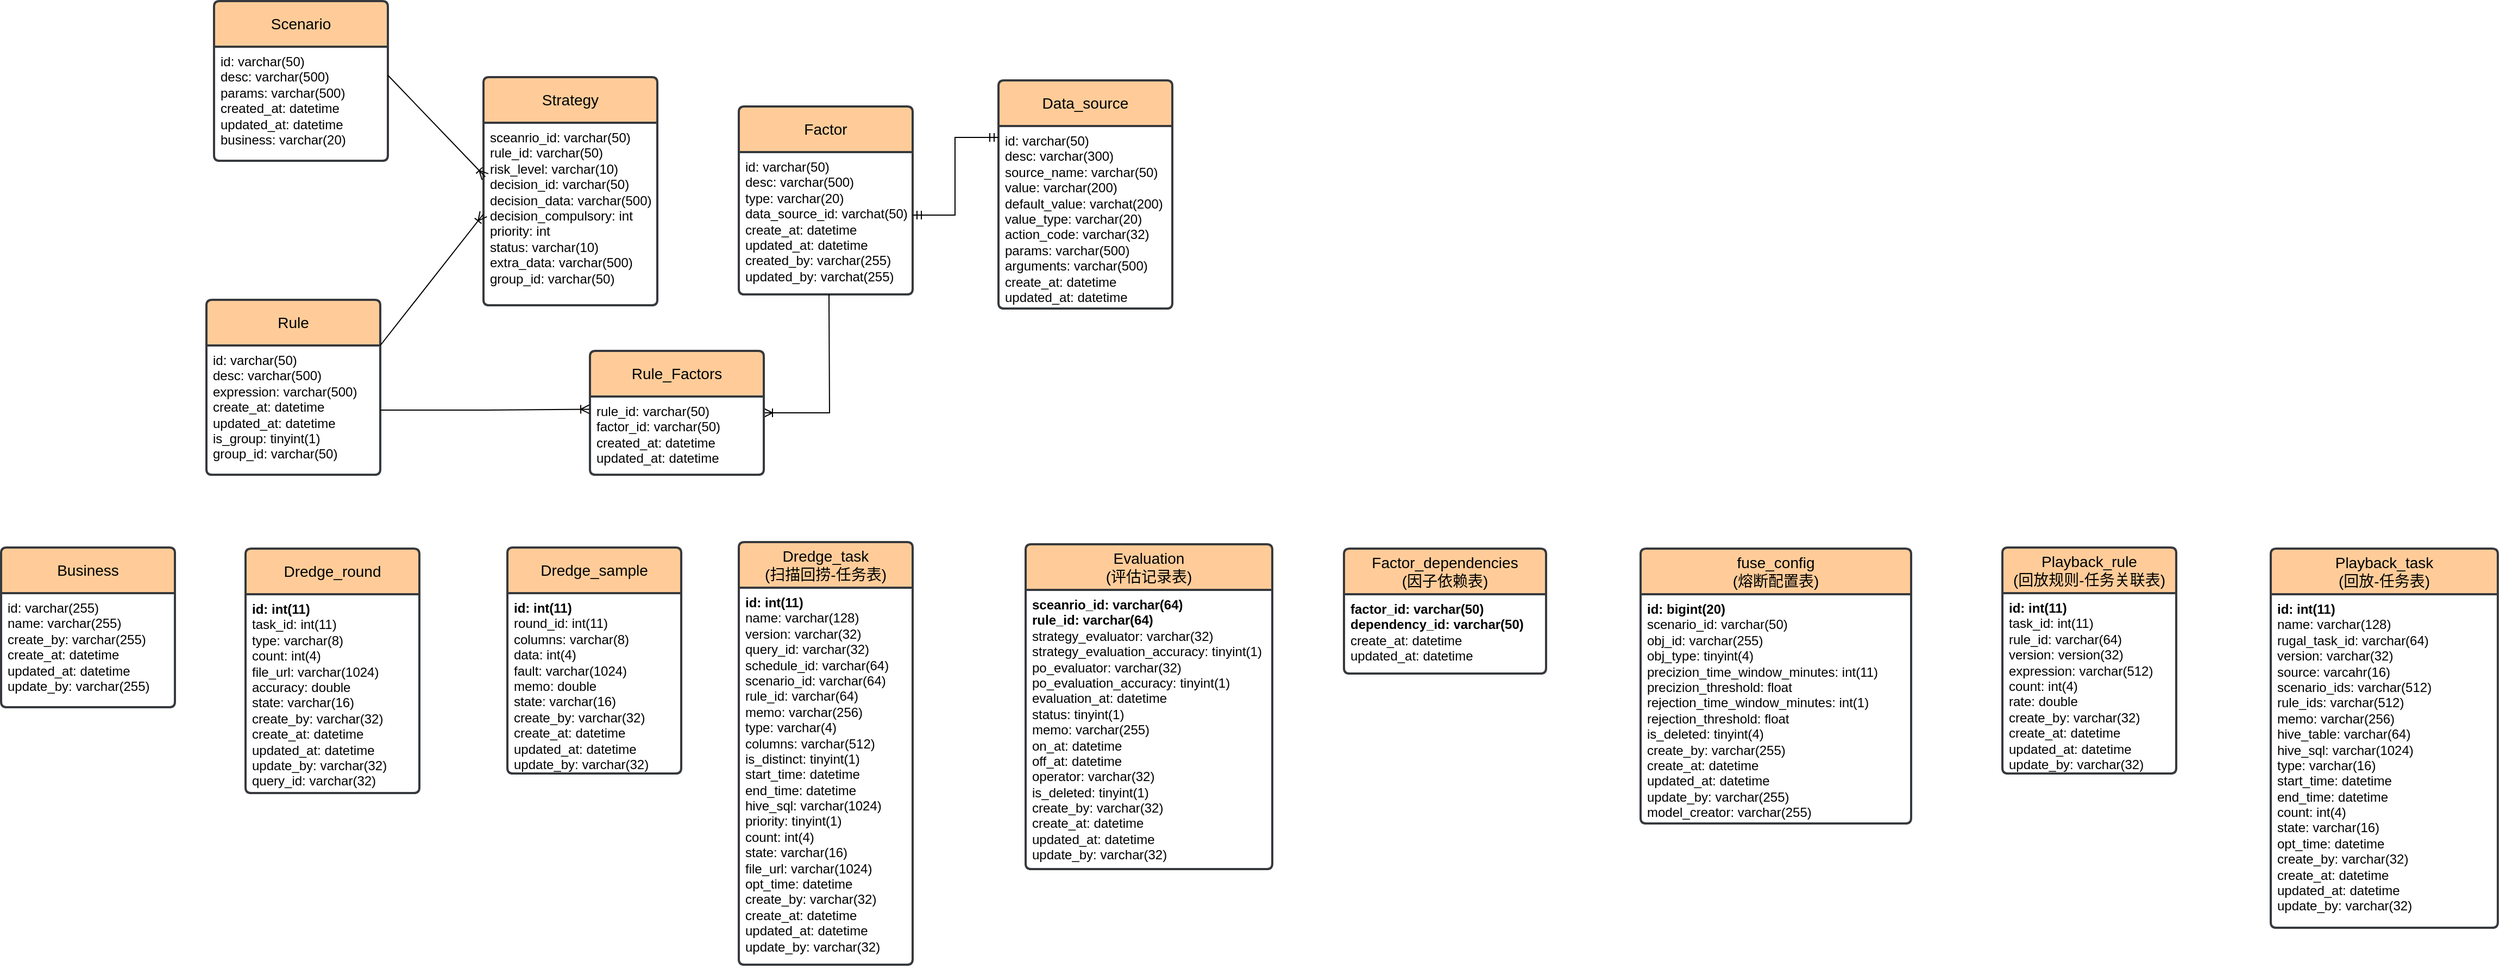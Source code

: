 <mxfile version="21.5.1" type="github">
  <diagram name="第 1 页" id="5t3NjeUMs80RB9Tgrbg6">
    <mxGraphModel dx="1957" dy="762" grid="0" gridSize="10" guides="1" tooltips="1" connect="1" arrows="1" fold="1" page="0" pageScale="1" pageWidth="827" pageHeight="1169" background="none" math="0" shadow="0">
      <root>
        <mxCell id="0" />
        <mxCell id="1" parent="0" />
        <mxCell id="26_FJcOAuXf4uYJPlZqO-40" value="Rule" style="swimlane;childLayout=stackLayout;horizontal=1;startSize=42;horizontalStack=0;rounded=1;fontSize=14;fontStyle=0;strokeWidth=2;resizeParent=0;resizeLast=1;shadow=0;dashed=0;align=center;arcSize=4;whiteSpace=wrap;html=1;fillColor=#ffcc99;strokeColor=#36393d;" parent="1" vertex="1">
          <mxGeometry x="-279" y="404" width="160" height="161" as="geometry">
            <mxRectangle x="42" y="189" width="64" height="42" as="alternateBounds" />
          </mxGeometry>
        </mxCell>
        <mxCell id="26_FJcOAuXf4uYJPlZqO-41" value="id: varchar(50)&lt;br&gt;desc: varchar(500)&lt;br&gt;expression: varchar(500)&lt;br&gt;create_at: datetime&lt;br&gt;updated_at: datetime&lt;br&gt;is_group: tinyint(1)&lt;br&gt;group_id: varchar(50)" style="align=left;strokeColor=none;fillColor=none;spacingLeft=4;fontSize=12;verticalAlign=top;resizable=0;rotatable=0;part=1;html=1;" parent="26_FJcOAuXf4uYJPlZqO-40" vertex="1">
          <mxGeometry y="42" width="160" height="119" as="geometry" />
        </mxCell>
        <mxCell id="26_FJcOAuXf4uYJPlZqO-42" style="edgeStyle=orthogonalEdgeStyle;rounded=0;orthogonalLoop=1;jettySize=auto;html=1;exitX=0.5;exitY=1;exitDx=0;exitDy=0;" parent="26_FJcOAuXf4uYJPlZqO-40" source="26_FJcOAuXf4uYJPlZqO-41" target="26_FJcOAuXf4uYJPlZqO-41" edge="1">
          <mxGeometry relative="1" as="geometry" />
        </mxCell>
        <mxCell id="26_FJcOAuXf4uYJPlZqO-43" value="Scenario" style="swimlane;childLayout=stackLayout;horizontal=1;startSize=42;horizontalStack=0;rounded=1;fontSize=14;fontStyle=0;strokeWidth=2;resizeParent=0;resizeLast=1;shadow=0;dashed=0;align=center;arcSize=4;whiteSpace=wrap;html=1;fillColor=#ffcc99;strokeColor=#36393d;" parent="1" vertex="1">
          <mxGeometry x="-272" y="129" width="160" height="147" as="geometry" />
        </mxCell>
        <mxCell id="26_FJcOAuXf4uYJPlZqO-44" value="id: varchar(50)&lt;br&gt;desc: varchar(500)&lt;br&gt;params: varchar(500)&lt;br&gt;created_at: datetime&lt;br&gt;updated_at: datetime&lt;br&gt;business: varchar(20)" style="align=left;strokeColor=none;fillColor=none;spacingLeft=4;fontSize=12;verticalAlign=top;resizable=0;rotatable=0;part=1;html=1;" parent="26_FJcOAuXf4uYJPlZqO-43" vertex="1">
          <mxGeometry y="42" width="160" height="105" as="geometry" />
        </mxCell>
        <mxCell id="26_FJcOAuXf4uYJPlZqO-45" style="edgeStyle=orthogonalEdgeStyle;rounded=0;orthogonalLoop=1;jettySize=auto;html=1;exitX=0.5;exitY=1;exitDx=0;exitDy=0;" parent="26_FJcOAuXf4uYJPlZqO-43" source="26_FJcOAuXf4uYJPlZqO-44" target="26_FJcOAuXf4uYJPlZqO-44" edge="1">
          <mxGeometry relative="1" as="geometry" />
        </mxCell>
        <mxCell id="26_FJcOAuXf4uYJPlZqO-50" value="Factor" style="swimlane;childLayout=stackLayout;horizontal=1;startSize=42;horizontalStack=0;rounded=1;fontSize=14;fontStyle=0;strokeWidth=2;resizeParent=0;resizeLast=1;shadow=0;dashed=0;align=center;arcSize=4;whiteSpace=wrap;html=1;fillColor=#ffcc99;strokeColor=#36393d;" parent="1" vertex="1">
          <mxGeometry x="211" y="226" width="160" height="173" as="geometry">
            <mxRectangle x="42" y="189" width="64" height="42" as="alternateBounds" />
          </mxGeometry>
        </mxCell>
        <mxCell id="26_FJcOAuXf4uYJPlZqO-51" value="id: varchar(50)&lt;br&gt;desc: varchar(500)&lt;br&gt;type: varchar(20)&lt;br&gt;data_source_id: varchat(50)&lt;br&gt;create_at: datetime&lt;br&gt;updated_at: datetime&lt;br&gt;created_by: varchar(255)&lt;br&gt;updated_by: varchat(255)" style="align=left;strokeColor=none;fillColor=none;spacingLeft=4;fontSize=12;verticalAlign=top;resizable=0;rotatable=0;part=1;html=1;" parent="26_FJcOAuXf4uYJPlZqO-50" vertex="1">
          <mxGeometry y="42" width="160" height="131" as="geometry" />
        </mxCell>
        <mxCell id="26_FJcOAuXf4uYJPlZqO-52" style="edgeStyle=orthogonalEdgeStyle;rounded=0;orthogonalLoop=1;jettySize=auto;html=1;exitX=0.5;exitY=1;exitDx=0;exitDy=0;" parent="26_FJcOAuXf4uYJPlZqO-50" source="26_FJcOAuXf4uYJPlZqO-51" target="26_FJcOAuXf4uYJPlZqO-51" edge="1">
          <mxGeometry relative="1" as="geometry" />
        </mxCell>
        <mxCell id="26_FJcOAuXf4uYJPlZqO-54" value="Data_source" style="swimlane;childLayout=stackLayout;horizontal=1;startSize=42;horizontalStack=0;rounded=1;fontSize=14;fontStyle=0;strokeWidth=2;resizeParent=0;resizeLast=1;shadow=0;dashed=0;align=center;arcSize=4;whiteSpace=wrap;html=1;fillColor=#ffcc99;strokeColor=#36393d;" parent="1" vertex="1">
          <mxGeometry x="450" y="202" width="160" height="210" as="geometry">
            <mxRectangle x="42" y="189" width="64" height="42" as="alternateBounds" />
          </mxGeometry>
        </mxCell>
        <mxCell id="26_FJcOAuXf4uYJPlZqO-55" value="id: varchar(50)&lt;br&gt;desc: varchar(300)&lt;br&gt;source_name: varchar(50)&lt;br&gt;value: varchar(200)&lt;br&gt;default_value: varchat(200)&lt;br&gt;value_type: varchar(20)&lt;br&gt;action_code: varchar(32)&lt;br&gt;params: varchar(500)&lt;br&gt;arguments: varchar(500)&lt;br&gt;create_at: datetime&lt;br&gt;updated_at: datetime" style="align=left;strokeColor=none;fillColor=none;spacingLeft=4;fontSize=12;verticalAlign=top;resizable=0;rotatable=0;part=1;html=1;" parent="26_FJcOAuXf4uYJPlZqO-54" vertex="1">
          <mxGeometry y="42" width="160" height="168" as="geometry" />
        </mxCell>
        <mxCell id="26_FJcOAuXf4uYJPlZqO-56" style="edgeStyle=orthogonalEdgeStyle;rounded=0;orthogonalLoop=1;jettySize=auto;html=1;exitX=0.5;exitY=1;exitDx=0;exitDy=0;" parent="26_FJcOAuXf4uYJPlZqO-54" source="26_FJcOAuXf4uYJPlZqO-55" target="26_FJcOAuXf4uYJPlZqO-55" edge="1">
          <mxGeometry relative="1" as="geometry" />
        </mxCell>
        <mxCell id="26_FJcOAuXf4uYJPlZqO-57" style="edgeStyle=orthogonalEdgeStyle;rounded=0;orthogonalLoop=1;jettySize=auto;html=1;entryX=0;entryY=0.25;entryDx=0;entryDy=0;endArrow=ERmandOne;endFill=0;startArrow=ERmandOne;startFill=0;" parent="1" source="26_FJcOAuXf4uYJPlZqO-51" target="26_FJcOAuXf4uYJPlZqO-54" edge="1">
          <mxGeometry relative="1" as="geometry">
            <Array as="points">
              <mxPoint x="410" y="326" />
              <mxPoint x="410" y="254" />
            </Array>
          </mxGeometry>
        </mxCell>
        <mxCell id="26_FJcOAuXf4uYJPlZqO-61" value="Strategy" style="swimlane;childLayout=stackLayout;horizontal=1;startSize=42;horizontalStack=0;rounded=1;fontSize=14;fontStyle=0;strokeWidth=2;resizeParent=0;resizeLast=1;shadow=0;dashed=0;align=center;arcSize=4;whiteSpace=wrap;html=1;fillColor=#ffcc99;strokeColor=#36393d;" parent="1" vertex="1">
          <mxGeometry x="-24" y="199" width="160" height="210" as="geometry">
            <mxRectangle x="42" y="189" width="64" height="42" as="alternateBounds" />
          </mxGeometry>
        </mxCell>
        <mxCell id="26_FJcOAuXf4uYJPlZqO-62" value="sceanrio_id: varchar(50)&lt;br&gt;rule_id: varchar(50)&lt;br&gt;risk_level: varchar(10)&lt;br&gt;decision_id: varchar(50)&lt;br&gt;decision_data: varchar(500)&lt;br&gt;decision_compulsory: int&lt;br&gt;priority: int&lt;br&gt;status: varchar(10)&lt;br&gt;extra_data: varchar(500)&lt;br&gt;group_id: varchar(50)" style="align=left;strokeColor=none;fillColor=none;spacingLeft=4;fontSize=12;verticalAlign=top;resizable=0;rotatable=0;part=1;html=1;" parent="26_FJcOAuXf4uYJPlZqO-61" vertex="1">
          <mxGeometry y="42" width="160" height="168" as="geometry" />
        </mxCell>
        <mxCell id="26_FJcOAuXf4uYJPlZqO-63" style="edgeStyle=orthogonalEdgeStyle;rounded=0;orthogonalLoop=1;jettySize=auto;html=1;exitX=0.5;exitY=1;exitDx=0;exitDy=0;" parent="26_FJcOAuXf4uYJPlZqO-61" source="26_FJcOAuXf4uYJPlZqO-62" target="26_FJcOAuXf4uYJPlZqO-62" edge="1">
          <mxGeometry relative="1" as="geometry" />
        </mxCell>
        <mxCell id="26_FJcOAuXf4uYJPlZqO-64" style="rounded=0;orthogonalLoop=1;jettySize=auto;html=1;exitX=1;exitY=0;exitDx=0;exitDy=0;entryX=0;entryY=0.5;entryDx=0;entryDy=0;startArrow=none;startFill=0;endArrow=ERoneToMany;endFill=0;" parent="1" source="26_FJcOAuXf4uYJPlZqO-41" target="26_FJcOAuXf4uYJPlZqO-62" edge="1">
          <mxGeometry relative="1" as="geometry" />
        </mxCell>
        <mxCell id="26_FJcOAuXf4uYJPlZqO-65" style="rounded=0;orthogonalLoop=1;jettySize=auto;html=1;exitX=1;exitY=0.25;exitDx=0;exitDy=0;entryX=0.01;entryY=0.296;entryDx=0;entryDy=0;entryPerimeter=0;startArrow=none;startFill=0;endArrow=ERoneToMany;endFill=0;" parent="1" source="26_FJcOAuXf4uYJPlZqO-44" target="26_FJcOAuXf4uYJPlZqO-62" edge="1">
          <mxGeometry relative="1" as="geometry" />
        </mxCell>
        <mxCell id="26_FJcOAuXf4uYJPlZqO-69" style="rounded=0;orthogonalLoop=1;jettySize=auto;html=1;startArrow=ERoneToMany;startFill=0;endArrow=none;endFill=0;edgeStyle=orthogonalEdgeStyle;" parent="1" source="26_FJcOAuXf4uYJPlZqO-66" edge="1">
          <mxGeometry relative="1" as="geometry">
            <mxPoint x="294" y="399" as="targetPoint" />
          </mxGeometry>
        </mxCell>
        <mxCell id="26_FJcOAuXf4uYJPlZqO-66" value="Rule_Factors" style="swimlane;childLayout=stackLayout;horizontal=1;startSize=42;horizontalStack=0;rounded=1;fontSize=14;fontStyle=0;strokeWidth=2;resizeParent=0;resizeLast=1;shadow=0;dashed=0;align=center;arcSize=4;whiteSpace=wrap;html=1;fillColor=#ffcc99;strokeColor=#36393d;" parent="1" vertex="1">
          <mxGeometry x="74" y="451" width="160" height="114" as="geometry" />
        </mxCell>
        <mxCell id="26_FJcOAuXf4uYJPlZqO-67" value="rule_id: varchar(50)&lt;br&gt;factor_id: varchar(50)&lt;br&gt;created_at: datetime&lt;br&gt;updated_at: datetime" style="align=left;strokeColor=none;fillColor=none;spacingLeft=4;fontSize=12;verticalAlign=top;resizable=0;rotatable=0;part=1;html=1;" parent="26_FJcOAuXf4uYJPlZqO-66" vertex="1">
          <mxGeometry y="42" width="160" height="72" as="geometry" />
        </mxCell>
        <mxCell id="26_FJcOAuXf4uYJPlZqO-68" style="edgeStyle=orthogonalEdgeStyle;rounded=0;orthogonalLoop=1;jettySize=auto;html=1;exitX=0.5;exitY=1;exitDx=0;exitDy=0;" parent="26_FJcOAuXf4uYJPlZqO-66" source="26_FJcOAuXf4uYJPlZqO-67" target="26_FJcOAuXf4uYJPlZqO-67" edge="1">
          <mxGeometry relative="1" as="geometry" />
        </mxCell>
        <mxCell id="26_FJcOAuXf4uYJPlZqO-70" style="edgeStyle=orthogonalEdgeStyle;rounded=0;orthogonalLoop=1;jettySize=auto;html=1;entryX=-0.003;entryY=0.163;entryDx=0;entryDy=0;entryPerimeter=0;endArrow=ERoneToMany;endFill=0;" parent="1" source="26_FJcOAuXf4uYJPlZqO-41" target="26_FJcOAuXf4uYJPlZqO-67" edge="1">
          <mxGeometry relative="1" as="geometry" />
        </mxCell>
        <mxCell id="YN_snYb4k6XouH314AB_-1" value="Business" style="swimlane;childLayout=stackLayout;horizontal=1;startSize=42;horizontalStack=0;rounded=1;fontSize=14;fontStyle=0;strokeWidth=2;resizeParent=0;resizeLast=1;shadow=0;dashed=0;align=center;arcSize=4;whiteSpace=wrap;html=1;fillColor=#ffcc99;strokeColor=#36393d;" vertex="1" parent="1">
          <mxGeometry x="-468" y="632" width="160" height="147" as="geometry" />
        </mxCell>
        <mxCell id="YN_snYb4k6XouH314AB_-2" value="id: varchar(255)&lt;br&gt;name: varchar(255)&lt;br&gt;create_by: varchar(255)&lt;br&gt;create_at: datetime&lt;br&gt;updated_at: datetime&lt;br&gt;update_by: varchar(255)" style="align=left;strokeColor=none;fillColor=none;spacingLeft=4;fontSize=12;verticalAlign=top;resizable=0;rotatable=0;part=1;html=1;" vertex="1" parent="YN_snYb4k6XouH314AB_-1">
          <mxGeometry y="42" width="160" height="105" as="geometry" />
        </mxCell>
        <mxCell id="YN_snYb4k6XouH314AB_-3" style="edgeStyle=orthogonalEdgeStyle;rounded=0;orthogonalLoop=1;jettySize=auto;html=1;exitX=0.5;exitY=1;exitDx=0;exitDy=0;" edge="1" parent="YN_snYb4k6XouH314AB_-1" source="YN_snYb4k6XouH314AB_-2" target="YN_snYb4k6XouH314AB_-2">
          <mxGeometry relative="1" as="geometry" />
        </mxCell>
        <mxCell id="YN_snYb4k6XouH314AB_-4" value="Dredge_round" style="swimlane;childLayout=stackLayout;horizontal=1;startSize=42;horizontalStack=0;rounded=1;fontSize=14;fontStyle=0;strokeWidth=2;resizeParent=0;resizeLast=1;shadow=0;dashed=0;align=center;arcSize=4;whiteSpace=wrap;html=1;fillColor=#ffcc99;strokeColor=#36393d;" vertex="1" parent="1">
          <mxGeometry x="-243" y="633" width="160" height="225" as="geometry" />
        </mxCell>
        <mxCell id="YN_snYb4k6XouH314AB_-5" value="&lt;b&gt;id: int(11)&lt;br&gt;&lt;/b&gt;task_id: int(11)&lt;br&gt;type: varchar(8)&lt;br&gt;count: int(4)&lt;br&gt;file_url: varchar(1024)&lt;br&gt;accuracy: double&lt;br&gt;state: varchar(16)&lt;br&gt;create_by: varchar(32)&lt;br style=&quot;border-color: var(--border-color);&quot;&gt;create_at: datetime&lt;br style=&quot;border-color: var(--border-color);&quot;&gt;updated_at: datetime&lt;br style=&quot;border-color: var(--border-color);&quot;&gt;update_by: varchar(32)&lt;br&gt;query_id: varchar(32)" style="align=left;strokeColor=none;fillColor=none;spacingLeft=4;fontSize=12;verticalAlign=top;resizable=0;rotatable=0;part=1;html=1;" vertex="1" parent="YN_snYb4k6XouH314AB_-4">
          <mxGeometry y="42" width="160" height="183" as="geometry" />
        </mxCell>
        <mxCell id="YN_snYb4k6XouH314AB_-6" style="edgeStyle=orthogonalEdgeStyle;rounded=0;orthogonalLoop=1;jettySize=auto;html=1;exitX=0.5;exitY=1;exitDx=0;exitDy=0;" edge="1" parent="YN_snYb4k6XouH314AB_-4" source="YN_snYb4k6XouH314AB_-5" target="YN_snYb4k6XouH314AB_-5">
          <mxGeometry relative="1" as="geometry" />
        </mxCell>
        <mxCell id="YN_snYb4k6XouH314AB_-7" value="Dredge_sample" style="swimlane;childLayout=stackLayout;horizontal=1;startSize=42;horizontalStack=0;rounded=1;fontSize=14;fontStyle=0;strokeWidth=2;resizeParent=0;resizeLast=1;shadow=0;dashed=0;align=center;arcSize=4;whiteSpace=wrap;html=1;fillColor=#ffcc99;strokeColor=#36393d;" vertex="1" parent="1">
          <mxGeometry x="-2" y="632" width="160" height="208" as="geometry" />
        </mxCell>
        <mxCell id="YN_snYb4k6XouH314AB_-8" value="&lt;b&gt;id: int(11)&lt;br&gt;&lt;/b&gt;round_id: int(11)&lt;br&gt;columns: varchar(8)&lt;br&gt;data: int(4)&lt;br&gt;fault: varchar(1024)&lt;br&gt;memo: double&lt;br&gt;state: varchar(16)&lt;br&gt;create_by: varchar(32)&lt;br style=&quot;border-color: var(--border-color);&quot;&gt;create_at: datetime&lt;br style=&quot;border-color: var(--border-color);&quot;&gt;updated_at: datetime&lt;br style=&quot;border-color: var(--border-color);&quot;&gt;update_by: varchar(32)" style="align=left;strokeColor=none;fillColor=none;spacingLeft=4;fontSize=12;verticalAlign=top;resizable=0;rotatable=0;part=1;html=1;" vertex="1" parent="YN_snYb4k6XouH314AB_-7">
          <mxGeometry y="42" width="160" height="166" as="geometry" />
        </mxCell>
        <mxCell id="YN_snYb4k6XouH314AB_-9" style="edgeStyle=orthogonalEdgeStyle;rounded=0;orthogonalLoop=1;jettySize=auto;html=1;exitX=0.5;exitY=1;exitDx=0;exitDy=0;" edge="1" parent="YN_snYb4k6XouH314AB_-7" source="YN_snYb4k6XouH314AB_-8" target="YN_snYb4k6XouH314AB_-8">
          <mxGeometry relative="1" as="geometry" />
        </mxCell>
        <mxCell id="YN_snYb4k6XouH314AB_-10" value="Dredge_task&lt;br&gt;(扫描回捞-任务表)" style="swimlane;childLayout=stackLayout;horizontal=1;startSize=42;horizontalStack=0;rounded=1;fontSize=14;fontStyle=0;strokeWidth=2;resizeParent=0;resizeLast=1;shadow=0;dashed=0;align=center;arcSize=4;whiteSpace=wrap;html=1;fillColor=#ffcc99;strokeColor=#36393d;" vertex="1" parent="1">
          <mxGeometry x="211" y="627" width="160" height="389" as="geometry" />
        </mxCell>
        <mxCell id="YN_snYb4k6XouH314AB_-11" value="&lt;b&gt;id: int(11)&lt;br&gt;&lt;/b&gt;name: varchar(128)&lt;br&gt;version: varchar(32)&lt;br&gt;query_id: varchar(32)&lt;br&gt;schedule_id: varchar(64)&lt;br&gt;scenario_id: varchar(64)&lt;br&gt;rule_id: varchar(64)&lt;br&gt;memo: varchar(256)&lt;br&gt;type: varchar(4)&lt;br&gt;columns: varchar(512)&lt;br&gt;is_distinct: tinyint(1)&lt;br&gt;start_time: datetime&lt;br&gt;end_time: datetime&lt;br&gt;hive_sql: varchar(1024)&lt;br&gt;priority: tinyint(1)&lt;br&gt;count: int(4)&lt;br&gt;state: varchar(16)&lt;br&gt;file_url: varchar(1024)&lt;br&gt;opt_time: datetime&lt;br&gt;create_by: varchar(32)&lt;br style=&quot;border-color: var(--border-color);&quot;&gt;create_at: datetime&lt;br style=&quot;border-color: var(--border-color);&quot;&gt;updated_at: datetime&lt;br style=&quot;border-color: var(--border-color);&quot;&gt;update_by: varchar(32)" style="align=left;strokeColor=none;fillColor=none;spacingLeft=4;fontSize=12;verticalAlign=top;resizable=0;rotatable=0;part=1;html=1;" vertex="1" parent="YN_snYb4k6XouH314AB_-10">
          <mxGeometry y="42" width="160" height="347" as="geometry" />
        </mxCell>
        <mxCell id="YN_snYb4k6XouH314AB_-12" style="edgeStyle=orthogonalEdgeStyle;rounded=0;orthogonalLoop=1;jettySize=auto;html=1;exitX=0.5;exitY=1;exitDx=0;exitDy=0;" edge="1" parent="YN_snYb4k6XouH314AB_-10" source="YN_snYb4k6XouH314AB_-11" target="YN_snYb4k6XouH314AB_-11">
          <mxGeometry relative="1" as="geometry" />
        </mxCell>
        <mxCell id="YN_snYb4k6XouH314AB_-13" value="Evaluation&lt;br&gt;(评估记录表)" style="swimlane;childLayout=stackLayout;horizontal=1;startSize=42;horizontalStack=0;rounded=1;fontSize=14;fontStyle=0;strokeWidth=2;resizeParent=0;resizeLast=1;shadow=0;dashed=0;align=center;arcSize=4;whiteSpace=wrap;html=1;fillColor=#ffcc99;strokeColor=#36393d;" vertex="1" parent="1">
          <mxGeometry x="475" y="629" width="227" height="299" as="geometry" />
        </mxCell>
        <mxCell id="YN_snYb4k6XouH314AB_-14" value="&lt;b&gt;sceanrio_id: varchar(64)&lt;br&gt;rule_id: varchar(64)&lt;br&gt;&lt;/b&gt;strategy_evaluator: varchar(32)&lt;br&gt;strategy_evaluation_accuracy: tinyint(1)&lt;br&gt;po_evaluator: varchar(32)&lt;br&gt;po_evaluation_accuracy: tinyint(1)&lt;br&gt;evaluation_at: datetime&lt;br&gt;status: tinyint(1)&lt;br&gt;memo: varchar(255)&lt;br&gt;on_at: datetime&lt;br&gt;off_at: datetime&lt;br&gt;operator: varchar(32)&lt;br&gt;is_deleted: tinyint(1)&lt;br&gt;create_by: varchar(32)&lt;br style=&quot;border-color: var(--border-color);&quot;&gt;create_at: datetime&lt;br style=&quot;border-color: var(--border-color);&quot;&gt;updated_at: datetime&lt;br style=&quot;border-color: var(--border-color);&quot;&gt;update_by: varchar(32)" style="align=left;strokeColor=none;fillColor=none;spacingLeft=4;fontSize=12;verticalAlign=top;resizable=0;rotatable=0;part=1;html=1;" vertex="1" parent="YN_snYb4k6XouH314AB_-13">
          <mxGeometry y="42" width="227" height="257" as="geometry" />
        </mxCell>
        <mxCell id="YN_snYb4k6XouH314AB_-15" style="edgeStyle=orthogonalEdgeStyle;rounded=0;orthogonalLoop=1;jettySize=auto;html=1;exitX=0.5;exitY=1;exitDx=0;exitDy=0;" edge="1" parent="YN_snYb4k6XouH314AB_-13" source="YN_snYb4k6XouH314AB_-14" target="YN_snYb4k6XouH314AB_-14">
          <mxGeometry relative="1" as="geometry" />
        </mxCell>
        <mxCell id="YN_snYb4k6XouH314AB_-16" value="Factor_dependencies&lt;br&gt;(因子依赖表)" style="swimlane;childLayout=stackLayout;horizontal=1;startSize=42;horizontalStack=0;rounded=1;fontSize=14;fontStyle=0;strokeWidth=2;resizeParent=0;resizeLast=1;shadow=0;dashed=0;align=center;arcSize=4;whiteSpace=wrap;html=1;fillColor=#ffcc99;strokeColor=#36393d;" vertex="1" parent="1">
          <mxGeometry x="768" y="633" width="186" height="115" as="geometry" />
        </mxCell>
        <mxCell id="YN_snYb4k6XouH314AB_-17" value="&lt;b&gt;factor_id: varchar(50)&lt;br&gt;dependency_id: varchar(50)&lt;/b&gt;&lt;br&gt;create_at: datetime&lt;br&gt;updated_at: datetime" style="align=left;strokeColor=none;fillColor=none;spacingLeft=4;fontSize=12;verticalAlign=top;resizable=0;rotatable=0;part=1;html=1;" vertex="1" parent="YN_snYb4k6XouH314AB_-16">
          <mxGeometry y="42" width="186" height="73" as="geometry" />
        </mxCell>
        <mxCell id="YN_snYb4k6XouH314AB_-18" style="edgeStyle=orthogonalEdgeStyle;rounded=0;orthogonalLoop=1;jettySize=auto;html=1;exitX=0.5;exitY=1;exitDx=0;exitDy=0;" edge="1" parent="YN_snYb4k6XouH314AB_-16" source="YN_snYb4k6XouH314AB_-17" target="YN_snYb4k6XouH314AB_-17">
          <mxGeometry relative="1" as="geometry" />
        </mxCell>
        <mxCell id="YN_snYb4k6XouH314AB_-22" value="fuse_config&lt;br&gt;(熔断配置表)" style="swimlane;childLayout=stackLayout;horizontal=1;startSize=42;horizontalStack=0;rounded=1;fontSize=14;fontStyle=0;strokeWidth=2;resizeParent=0;resizeLast=1;shadow=0;dashed=0;align=center;arcSize=4;whiteSpace=wrap;html=1;fillColor=#ffcc99;strokeColor=#36393d;" vertex="1" parent="1">
          <mxGeometry x="1041" y="633" width="249" height="253" as="geometry" />
        </mxCell>
        <mxCell id="YN_snYb4k6XouH314AB_-23" value="&lt;b&gt;id: bigint(20)&lt;br&gt;&lt;/b&gt;scenario_id: varchar(50)&lt;br&gt;obj_id: varchar(255)&lt;br&gt;obj_type: tinyint(4)&lt;br&gt;precizion_time_window_minutes: int(11)&lt;br&gt;precizion_threshold: float&lt;br&gt;rejection_time_window_minutes: int(1)&lt;br&gt;rejection_threshold: float&lt;br&gt;is_deleted: tinyint(4)&lt;br&gt;create_by: varchar(255)&lt;br style=&quot;border-color: var(--border-color);&quot;&gt;create_at: datetime&lt;br style=&quot;border-color: var(--border-color);&quot;&gt;updated_at: datetime&lt;br style=&quot;border-color: var(--border-color);&quot;&gt;update_by: varchar(255)&lt;br&gt;model_creator: varchar(255)" style="align=left;strokeColor=none;fillColor=none;spacingLeft=4;fontSize=12;verticalAlign=top;resizable=0;rotatable=0;part=1;html=1;" vertex="1" parent="YN_snYb4k6XouH314AB_-22">
          <mxGeometry y="42" width="249" height="211" as="geometry" />
        </mxCell>
        <mxCell id="YN_snYb4k6XouH314AB_-24" style="edgeStyle=orthogonalEdgeStyle;rounded=0;orthogonalLoop=1;jettySize=auto;html=1;exitX=0.5;exitY=1;exitDx=0;exitDy=0;" edge="1" parent="YN_snYb4k6XouH314AB_-22" source="YN_snYb4k6XouH314AB_-23" target="YN_snYb4k6XouH314AB_-23">
          <mxGeometry relative="1" as="geometry" />
        </mxCell>
        <mxCell id="YN_snYb4k6XouH314AB_-25" value="Playback_rule&lt;br&gt;(回放规则-任务关联表)" style="swimlane;childLayout=stackLayout;horizontal=1;startSize=42;horizontalStack=0;rounded=1;fontSize=14;fontStyle=0;strokeWidth=2;resizeParent=0;resizeLast=1;shadow=0;dashed=0;align=center;arcSize=4;whiteSpace=wrap;html=1;fillColor=#ffcc99;strokeColor=#36393d;" vertex="1" parent="1">
          <mxGeometry x="1374" y="632" width="160" height="208" as="geometry" />
        </mxCell>
        <mxCell id="YN_snYb4k6XouH314AB_-26" value="&lt;b&gt;id: int(11)&lt;br&gt;&lt;/b&gt;task_id: int(11)&lt;br&gt;rule_id: varchar(64)&lt;br&gt;version: version(32)&lt;br&gt;expression: varchar(512)&lt;br&gt;count: int(4)&lt;br&gt;rate: double&lt;br&gt;create_by: varchar(32)&lt;br style=&quot;border-color: var(--border-color);&quot;&gt;create_at: datetime&lt;br style=&quot;border-color: var(--border-color);&quot;&gt;updated_at: datetime&lt;br style=&quot;border-color: var(--border-color);&quot;&gt;update_by: varchar(32)" style="align=left;strokeColor=none;fillColor=none;spacingLeft=4;fontSize=12;verticalAlign=top;resizable=0;rotatable=0;part=1;html=1;" vertex="1" parent="YN_snYb4k6XouH314AB_-25">
          <mxGeometry y="42" width="160" height="166" as="geometry" />
        </mxCell>
        <mxCell id="YN_snYb4k6XouH314AB_-27" style="edgeStyle=orthogonalEdgeStyle;rounded=0;orthogonalLoop=1;jettySize=auto;html=1;exitX=0.5;exitY=1;exitDx=0;exitDy=0;" edge="1" parent="YN_snYb4k6XouH314AB_-25" source="YN_snYb4k6XouH314AB_-26" target="YN_snYb4k6XouH314AB_-26">
          <mxGeometry relative="1" as="geometry" />
        </mxCell>
        <mxCell id="YN_snYb4k6XouH314AB_-31" value="Playback_task&lt;br&gt;(回放-任务表)" style="swimlane;childLayout=stackLayout;horizontal=1;startSize=42;horizontalStack=0;rounded=1;fontSize=14;fontStyle=0;strokeWidth=2;resizeParent=0;resizeLast=1;shadow=0;dashed=0;align=center;arcSize=4;whiteSpace=wrap;html=1;fillColor=#ffcc99;strokeColor=#36393d;" vertex="1" parent="1">
          <mxGeometry x="1621" y="633" width="209" height="349" as="geometry" />
        </mxCell>
        <mxCell id="YN_snYb4k6XouH314AB_-32" value="&lt;b&gt;id: int(11)&lt;br&gt;&lt;/b&gt;name: varchar(128)&lt;br&gt;rugal_task_id: varchar(64)&lt;br&gt;version: varchar(32)&lt;br&gt;source: varcahr(16)&lt;br&gt;scenario_ids: varchar(512)&lt;br&gt;rule_ids: varchar(512)&lt;br&gt;memo: varchar(256)&lt;br&gt;hive_table: varchar(64)&lt;br&gt;hive_sql: varchar(1024)&lt;br&gt;type: varchar(16)&lt;br&gt;start_time: datetime&lt;br&gt;end_time: datetime&lt;br&gt;count: int(4)&lt;br&gt;state: varchar(16)&lt;br&gt;opt_time: datetime&lt;br&gt;create_by: varchar(32)&lt;br style=&quot;border-color: var(--border-color);&quot;&gt;create_at: datetime&lt;br style=&quot;border-color: var(--border-color);&quot;&gt;updated_at: datetime&lt;br style=&quot;border-color: var(--border-color);&quot;&gt;update_by: varchar(32)" style="align=left;strokeColor=none;fillColor=none;spacingLeft=4;fontSize=12;verticalAlign=top;resizable=0;rotatable=0;part=1;html=1;" vertex="1" parent="YN_snYb4k6XouH314AB_-31">
          <mxGeometry y="42" width="209" height="307" as="geometry" />
        </mxCell>
        <mxCell id="YN_snYb4k6XouH314AB_-33" style="edgeStyle=orthogonalEdgeStyle;rounded=0;orthogonalLoop=1;jettySize=auto;html=1;exitX=0.5;exitY=1;exitDx=0;exitDy=0;" edge="1" parent="YN_snYb4k6XouH314AB_-31" source="YN_snYb4k6XouH314AB_-32" target="YN_snYb4k6XouH314AB_-32">
          <mxGeometry relative="1" as="geometry" />
        </mxCell>
      </root>
    </mxGraphModel>
  </diagram>
</mxfile>

